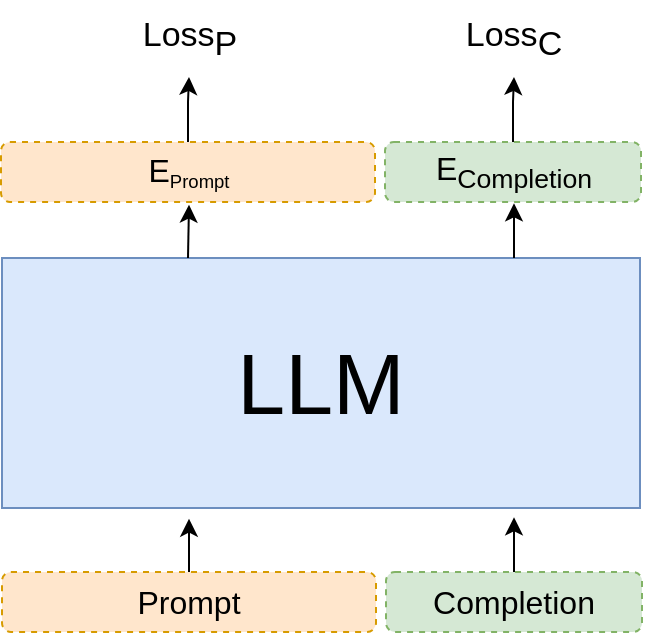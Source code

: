 <mxfile version="22.0.8" type="github">
  <diagram name="第 1 页" id="bXGYOoproA1wuHVVShOP">
    <mxGraphModel dx="899" dy="572" grid="0" gridSize="10" guides="1" tooltips="1" connect="1" arrows="1" fold="1" page="0" pageScale="1" pageWidth="827" pageHeight="1169" math="0" shadow="0">
      <root>
        <mxCell id="0" />
        <mxCell id="1" parent="0" />
        <mxCell id="OCZPvHnsJAvNHzEWMeDi-1" value="LLM" style="rounded=0;whiteSpace=wrap;html=1;fontSize=43;fillColor=#dae8fc;strokeColor=#6c8ebf;" vertex="1" parent="1">
          <mxGeometry x="200" y="376" width="319" height="125" as="geometry" />
        </mxCell>
        <mxCell id="OCZPvHnsJAvNHzEWMeDi-4" style="edgeStyle=orthogonalEdgeStyle;rounded=0;orthogonalLoop=1;jettySize=auto;html=1;" edge="1" parent="1" source="OCZPvHnsJAvNHzEWMeDi-2">
          <mxGeometry relative="1" as="geometry">
            <mxPoint x="293.5" y="506.333" as="targetPoint" />
          </mxGeometry>
        </mxCell>
        <mxCell id="OCZPvHnsJAvNHzEWMeDi-2" value="Prompt" style="text;html=1;strokeColor=#d79b00;fillColor=#ffe6cc;align=center;verticalAlign=middle;whiteSpace=wrap;rounded=1;fontSize=16;dashed=1;" vertex="1" parent="1">
          <mxGeometry x="200" y="533" width="187" height="30" as="geometry" />
        </mxCell>
        <mxCell id="OCZPvHnsJAvNHzEWMeDi-5" style="edgeStyle=orthogonalEdgeStyle;rounded=0;orthogonalLoop=1;jettySize=auto;html=1;" edge="1" parent="1" source="OCZPvHnsJAvNHzEWMeDi-3">
          <mxGeometry relative="1" as="geometry">
            <mxPoint x="456" y="505.667" as="targetPoint" />
          </mxGeometry>
        </mxCell>
        <mxCell id="OCZPvHnsJAvNHzEWMeDi-3" value="Completion" style="text;html=1;strokeColor=#82b366;fillColor=#d5e8d4;align=center;verticalAlign=middle;whiteSpace=wrap;rounded=1;fontSize=16;dashed=1;" vertex="1" parent="1">
          <mxGeometry x="392" y="533" width="128" height="30" as="geometry" />
        </mxCell>
        <mxCell id="OCZPvHnsJAvNHzEWMeDi-10" style="edgeStyle=orthogonalEdgeStyle;rounded=0;orthogonalLoop=1;jettySize=auto;html=1;entryX=0.5;entryY=1;entryDx=0;entryDy=0;" edge="1" parent="1" source="OCZPvHnsJAvNHzEWMeDi-6" target="OCZPvHnsJAvNHzEWMeDi-8">
          <mxGeometry relative="1" as="geometry" />
        </mxCell>
        <mxCell id="OCZPvHnsJAvNHzEWMeDi-6" value="E&lt;span style=&quot;font-size: 11.111px;&quot;&gt;&lt;sub&gt;Prompt&lt;/sub&gt;&lt;/span&gt;" style="text;html=1;strokeColor=#d79b00;fillColor=#ffe6cc;align=center;verticalAlign=middle;whiteSpace=wrap;rounded=1;fontSize=16;dashed=1;" vertex="1" parent="1">
          <mxGeometry x="199.5" y="318" width="187" height="30" as="geometry" />
        </mxCell>
        <mxCell id="OCZPvHnsJAvNHzEWMeDi-11" value="" style="edgeStyle=orthogonalEdgeStyle;rounded=0;orthogonalLoop=1;jettySize=auto;html=1;" edge="1" parent="1" source="OCZPvHnsJAvNHzEWMeDi-7" target="OCZPvHnsJAvNHzEWMeDi-9">
          <mxGeometry relative="1" as="geometry" />
        </mxCell>
        <mxCell id="OCZPvHnsJAvNHzEWMeDi-7" value="E&lt;sub&gt;Completion&lt;/sub&gt;" style="text;html=1;strokeColor=#82b366;fillColor=#d5e8d4;align=center;verticalAlign=middle;whiteSpace=wrap;rounded=1;fontSize=16;dashed=1;" vertex="1" parent="1">
          <mxGeometry x="391.5" y="318" width="128" height="30" as="geometry" />
        </mxCell>
        <mxCell id="OCZPvHnsJAvNHzEWMeDi-8" value="Loss&lt;sub style=&quot;font-size: 17px;&quot;&gt;P&lt;/sub&gt;" style="text;html=1;strokeColor=none;fillColor=none;align=center;verticalAlign=middle;whiteSpace=wrap;rounded=0;fontSize=17;" vertex="1" parent="1">
          <mxGeometry x="243.5" y="247.5" width="100" height="38" as="geometry" />
        </mxCell>
        <mxCell id="OCZPvHnsJAvNHzEWMeDi-9" value="Loss&lt;sub style=&quot;font-size: 17px;&quot;&gt;C&lt;/sub&gt;" style="text;html=1;strokeColor=none;fillColor=none;align=center;verticalAlign=middle;whiteSpace=wrap;rounded=0;fontSize=17;" vertex="1" parent="1">
          <mxGeometry x="406" y="248.5" width="100" height="37" as="geometry" />
        </mxCell>
        <mxCell id="OCZPvHnsJAvNHzEWMeDi-16" style="edgeStyle=orthogonalEdgeStyle;rounded=0;orthogonalLoop=1;jettySize=auto;html=1;" edge="1" parent="1">
          <mxGeometry relative="1" as="geometry">
            <mxPoint x="293.5" y="349.333" as="targetPoint" />
            <mxPoint x="293" y="376" as="sourcePoint" />
          </mxGeometry>
        </mxCell>
        <mxCell id="OCZPvHnsJAvNHzEWMeDi-17" style="edgeStyle=orthogonalEdgeStyle;rounded=0;orthogonalLoop=1;jettySize=auto;html=1;" edge="1" parent="1">
          <mxGeometry relative="1" as="geometry">
            <mxPoint x="456" y="348.667" as="targetPoint" />
            <mxPoint x="456" y="376" as="sourcePoint" />
          </mxGeometry>
        </mxCell>
      </root>
    </mxGraphModel>
  </diagram>
</mxfile>
